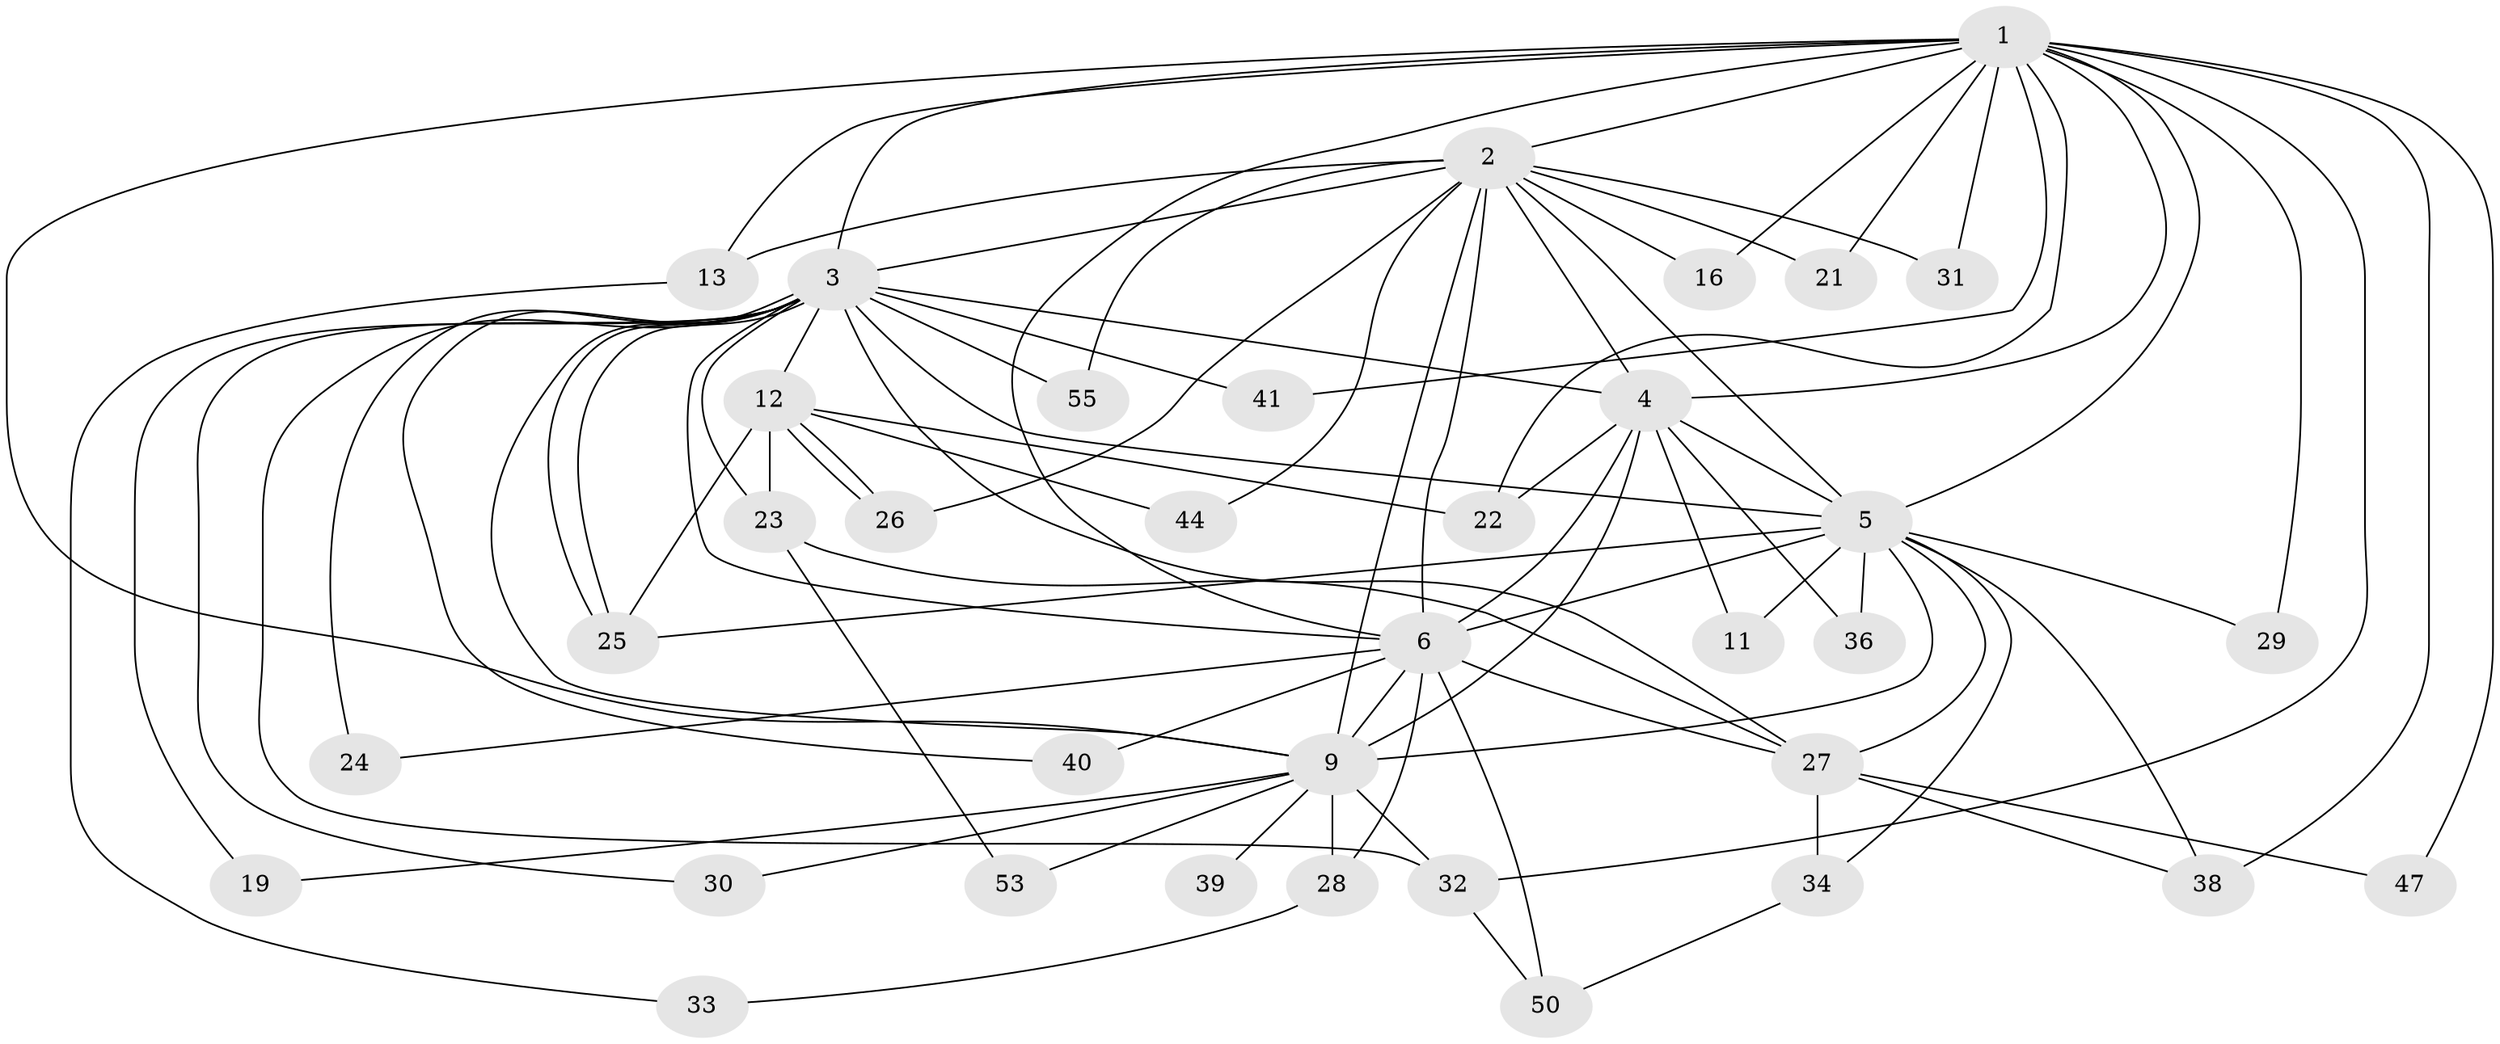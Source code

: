 // original degree distribution, {19: 0.01818181818181818, 12: 0.03636363636363636, 17: 0.01818181818181818, 11: 0.01818181818181818, 15: 0.05454545454545454, 16: 0.03636363636363636, 2: 0.45454545454545453, 8: 0.01818181818181818, 4: 0.05454545454545454, 3: 0.2727272727272727, 7: 0.01818181818181818}
// Generated by graph-tools (version 1.1) at 2025/10/02/27/25 16:10:58]
// undirected, 36 vertices, 86 edges
graph export_dot {
graph [start="1"]
  node [color=gray90,style=filled];
  1 [super="+37"];
  2 [super="+8"];
  3 [super="+7"];
  4 [super="+10"];
  5 [super="+17"];
  6 [super="+18"];
  9 [super="+14"];
  11;
  12 [super="+46"];
  13 [super="+15"];
  16 [super="+20"];
  19;
  21;
  22 [super="+48"];
  23 [super="+52"];
  24 [super="+43"];
  25 [super="+42"];
  26 [super="+54"];
  27 [super="+49"];
  28;
  29;
  30;
  31;
  32 [super="+35"];
  33;
  34;
  36;
  38 [super="+45"];
  39;
  40;
  41;
  44;
  47;
  50 [super="+51"];
  53;
  55;
  1 -- 2 [weight=2];
  1 -- 3 [weight=2];
  1 -- 4 [weight=3];
  1 -- 5;
  1 -- 6;
  1 -- 9;
  1 -- 16;
  1 -- 21;
  1 -- 22;
  1 -- 29;
  1 -- 31;
  1 -- 41;
  1 -- 47;
  1 -- 38;
  1 -- 32;
  1 -- 13;
  2 -- 3 [weight=4];
  2 -- 4 [weight=4];
  2 -- 5 [weight=2];
  2 -- 6 [weight=2];
  2 -- 9 [weight=3];
  2 -- 13 [weight=2];
  2 -- 16 [weight=2];
  2 -- 44;
  2 -- 21;
  2 -- 55;
  2 -- 31;
  2 -- 26;
  3 -- 4 [weight=4];
  3 -- 5 [weight=2];
  3 -- 6 [weight=3];
  3 -- 9 [weight=2];
  3 -- 12 [weight=2];
  3 -- 23;
  3 -- 24 [weight=2];
  3 -- 25;
  3 -- 25;
  3 -- 55;
  3 -- 19;
  3 -- 27;
  3 -- 30;
  3 -- 32;
  3 -- 40;
  3 -- 41;
  4 -- 5 [weight=3];
  4 -- 6 [weight=2];
  4 -- 9 [weight=2];
  4 -- 11;
  4 -- 36;
  4 -- 22;
  5 -- 6;
  5 -- 9;
  5 -- 11;
  5 -- 29;
  5 -- 34;
  5 -- 38;
  5 -- 36;
  5 -- 27;
  5 -- 25;
  6 -- 9;
  6 -- 24;
  6 -- 27;
  6 -- 28;
  6 -- 40;
  6 -- 50;
  9 -- 19;
  9 -- 28;
  9 -- 30;
  9 -- 32;
  9 -- 53;
  9 -- 39;
  12 -- 22;
  12 -- 23;
  12 -- 26;
  12 -- 26;
  12 -- 44;
  12 -- 25;
  13 -- 33;
  23 -- 27;
  23 -- 53;
  27 -- 34;
  27 -- 47;
  27 -- 38;
  28 -- 33;
  32 -- 50;
  34 -- 50;
}
